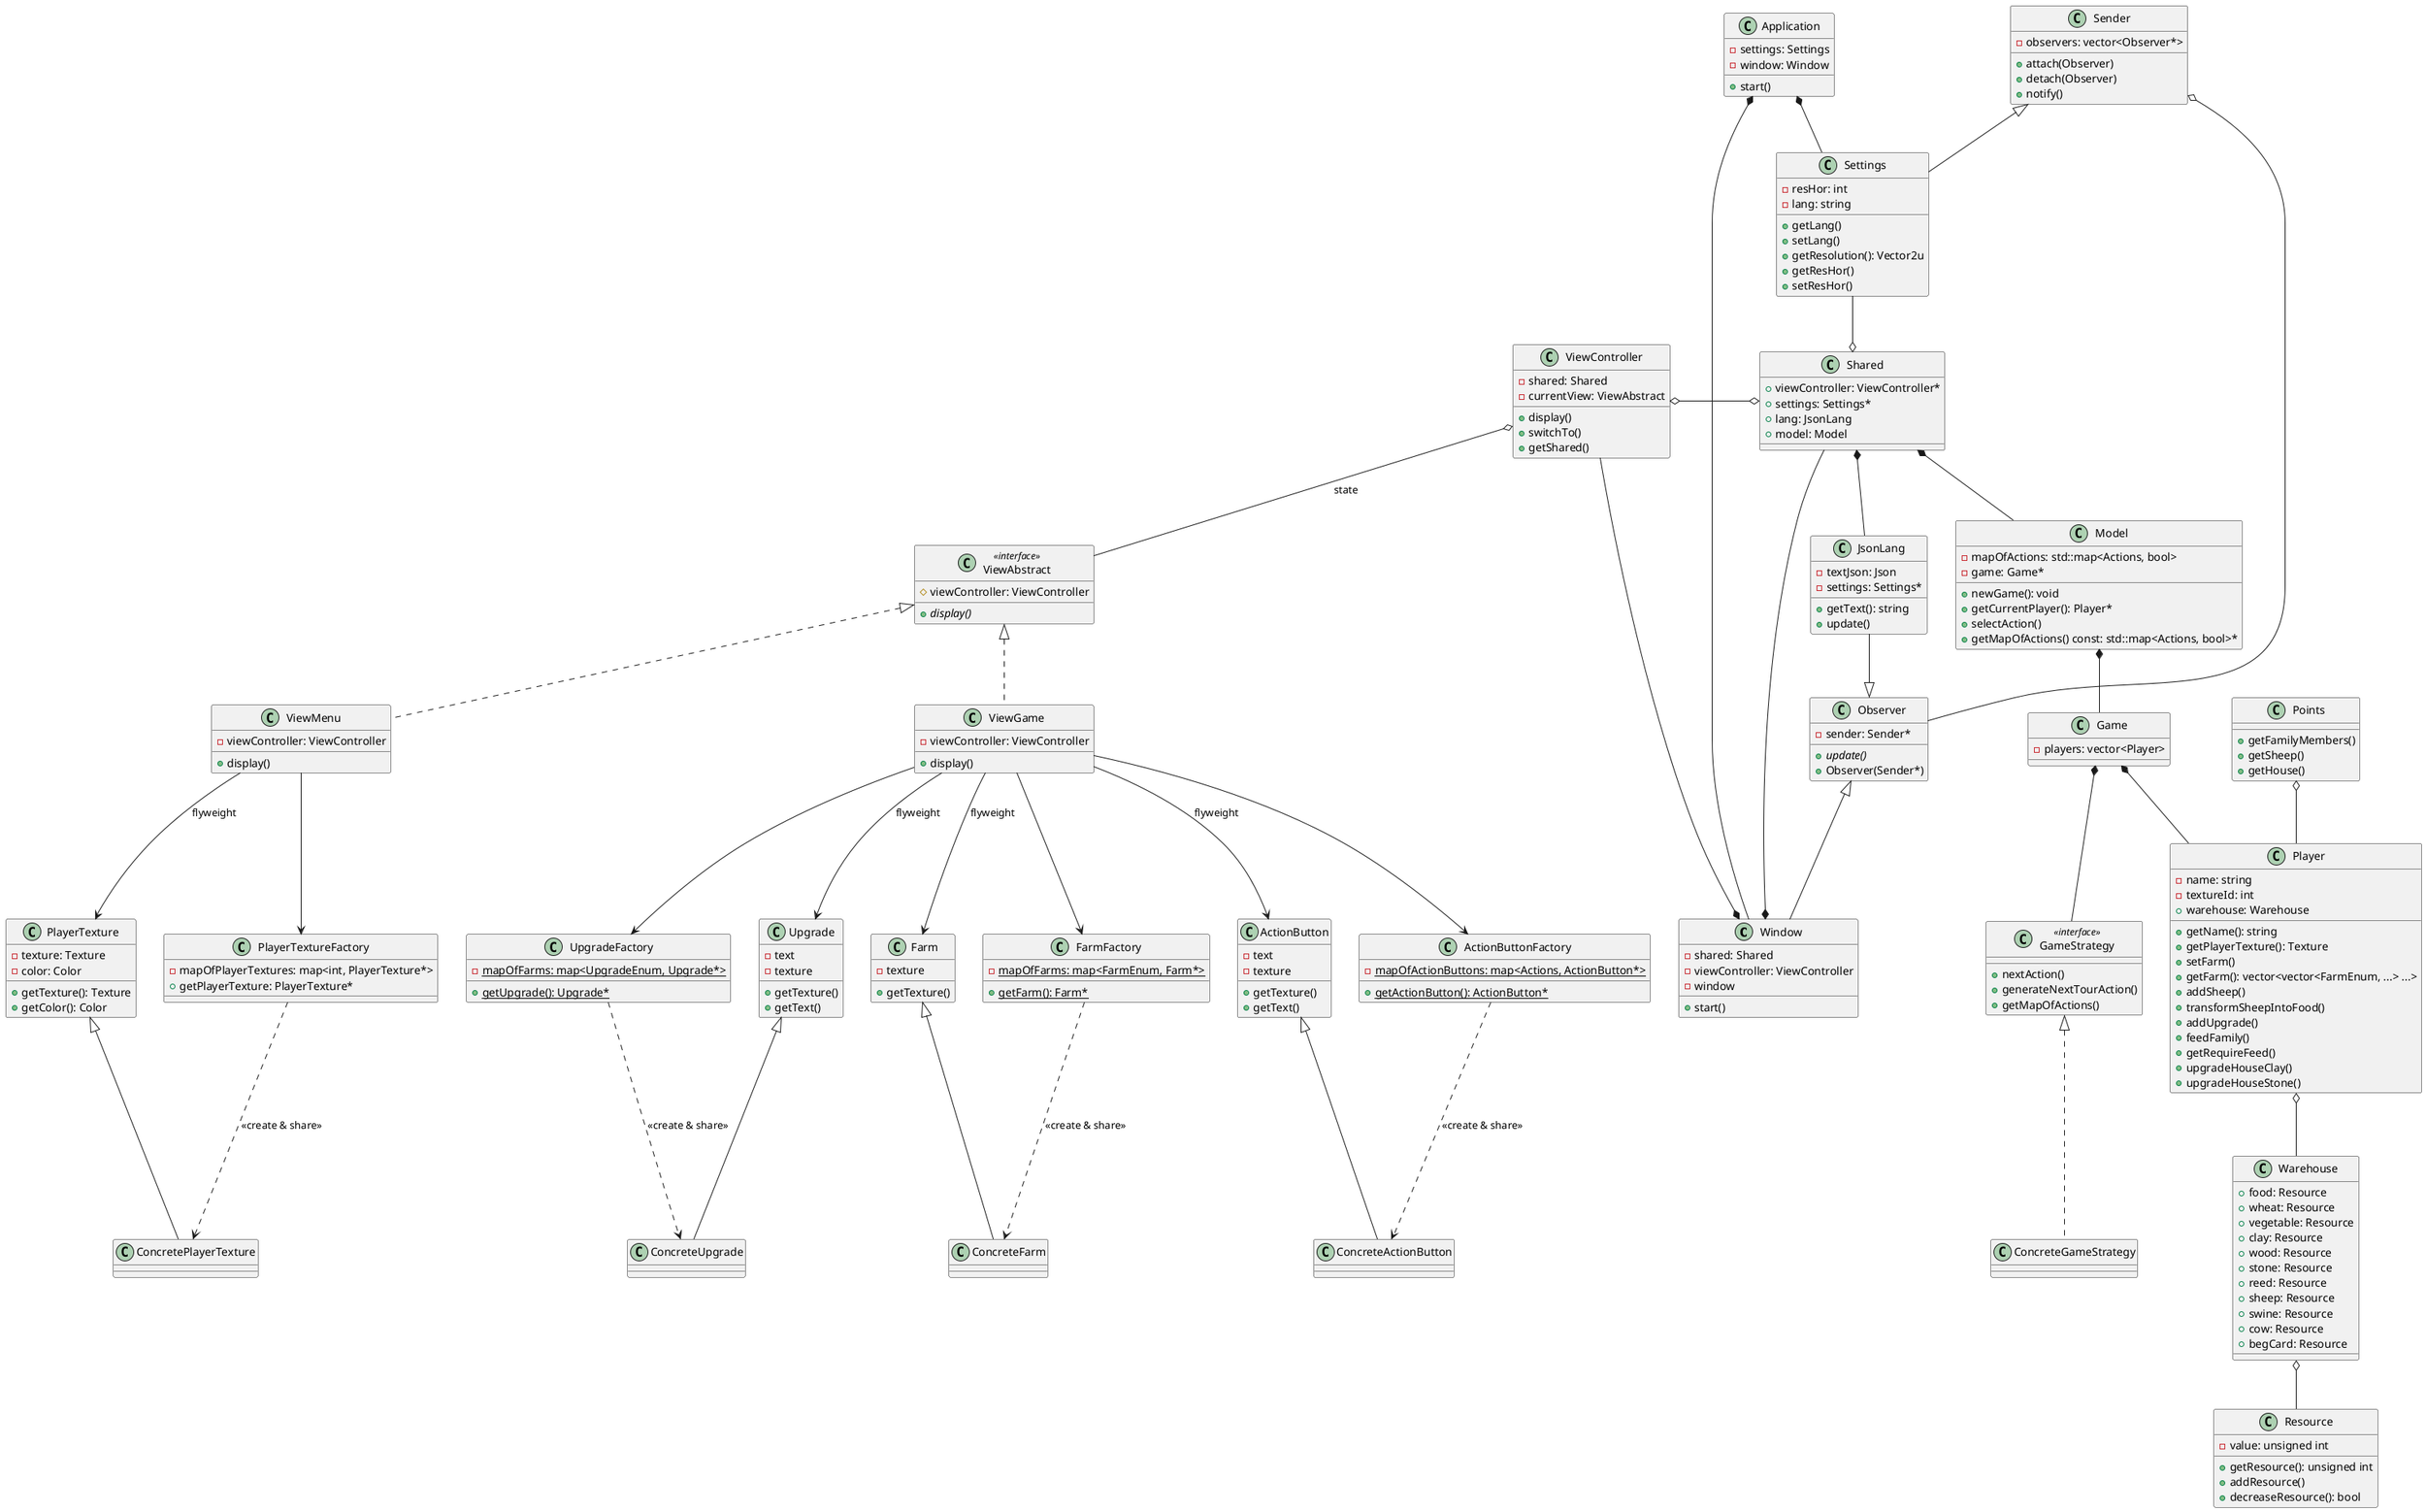 @startuml

class Window{
    - shared: Shared
    - viewController: ViewController
    - window
    + start()
}

class Shared{
    + viewController: ViewController*
    + settings: Settings*
    + lang: JsonLang
    + model: Model
}

class ViewController{
    - shared: Shared
    - currentView: ViewAbstract
    + display()
    + switchTo()
    + getShared()
}

class ViewMenu{
    - viewController: ViewController
    + display()
}

class ViewAbstract <<interface >>{
    # viewController: ViewController
    + {abstract} display()
}

class Settings {
    - resHor: int
    - lang: string
    + getLang()
    + setLang()
    + getResolution(): Vector2u
    + getResHor()
    + setResHor()
}

class Observer {
    - sender: Sender*
    + {abstract}update()
    + Observer(Sender*)
}

class Sender {
    - observers: vector<Observer*>
    + attach(Observer)
    + detach(Observer)
    + notify()
}

class Application{
    - settings: Settings
    - window: Window
    + start()
}

class ViewGame{
    - viewController: ViewController
    + display()
}

class ActionButtonFactory {
    - {static} mapOfActionButtons: map<Actions, ActionButton*>
    + {static} getActionButton(): ActionButton*
}

class ActionButton{
    - text
    - texture
    + getTexture()
    + getText()
}

class ConcreteActionButton{
}

class FarmFactory{
    - {static} mapOfFarms: map<FarmEnum, Farm*>
    + {static} getFarm(): Farm*
}

class Farm{
    - texture
    + getTexture()
}
class ConcreteFarm{
}

class UpgradeFactory{
    - {static} mapOfFarms: map<UpgradeEnum, Upgrade*>
    + {static} getUpgrade(): Upgrade*
}

class Upgrade{
    - text
    - texture
    + getTexture()
    + getText()
}

class ConcreteUpgrade{
}

class PlayerTextureFactory{
    - mapOfPlayerTextures: map<int, PlayerTexture*>
    + getPlayerTexture: PlayerTexture*
}

class PlayerTexture{
    - texture: Texture
    - color: Color
    + getTexture(): Texture
    + getColor(): Color
}

class ConcretePlayerTexture{
}

class JsonLang{
    - textJson: Json
    - settings: Settings*
    + getText(): string
    + update()
}

class Model{
    - mapOfActions: std::map<Actions, bool>
    - game: Game*
    + newGame(): void
    + getCurrentPlayer(): Player*
    + selectAction()
    + getMapOfActions() const: std::map<Actions, bool>*
}

class Player {
    - name: string
    - textureId: int
    + warehouse: Warehouse
    + getName(): string
    + getPlayerTexture(): Texture
    + setFarm()
    + getFarm(): vector<vector<FarmEnum, ...> ...>
    + addSheep()
    + transformSheepIntoFood()
    + addUpgrade()
    + feedFamily()
    + getRequireFeed()
    + upgradeHouseClay()
    + upgradeHouseStone()
}

class Warehouse {
    + food: Resource
    + wheat: Resource
    + vegetable: Resource
    + clay: Resource
    + wood: Resource
    + stone: Resource
    + reed: Resource
    + sheep: Resource
    + swine: Resource
    + cow: Resource
    + begCard: Resource
}

class Resource {
    - value: unsigned int
    + getResource(): unsigned int
    + addResource()
    + decreaseResource(): bool
}

class Game {
    - players: vector<Player>
}

class GameStrategy <<interface>> {
    + nextAction()
    + generateNextTourAction()
    + getMapOfActions()
}

class ConcreteGameStrategy {

}

class Points {
    + getFamilyMembers()
    + getSheep()
    + getHouse()
}

Window *-- ViewController
Window *-- Shared

ViewController o-o Shared
Shared *-- JsonLang
JsonLang --|> Observer

ViewAbstract <|.. ViewMenu
ViewAbstract <|.. ViewGame
ViewController o-- ViewAbstract: state

PlayerTexture <|-- ConcretePlayerTexture
ViewMenu --> PlayerTextureFactory
ViewMenu --> PlayerTexture: flyweight
PlayerTextureFactory ..> ConcretePlayerTexture: <<create & share>>

ActionButton <|-- ConcreteActionButton
ViewGame --> ActionButtonFactory
ViewGame --> ActionButton: flyweight
ActionButtonFactory ..> ConcreteActionButton: <<create & share>>

Farm <|-- ConcreteFarm
ViewGame --> FarmFactory
ViewGame --> Farm: flyweight
FarmFactory ..> ConcreteFarm: <<create & share>>

Upgrade <|-- ConcreteUpgrade
ViewGame --> UpgradeFactory
ViewGame --> Upgrade: flyweight
UpgradeFactory ..> ConcreteUpgrade: <<create & share>>

Sender <|-- Settings
Sender o-- Observer
Observer <|-- Window

Application *-- Window
Application *-- Settings

Settings --o Shared

Shared *-- Model
Model *-- Game
Game *-- Player

Player o-- Warehouse
Warehouse o-- Resource

Game *-- GameStrategy
GameStrategy <|.. ConcreteGameStrategy

Points o-- Player

@enduml